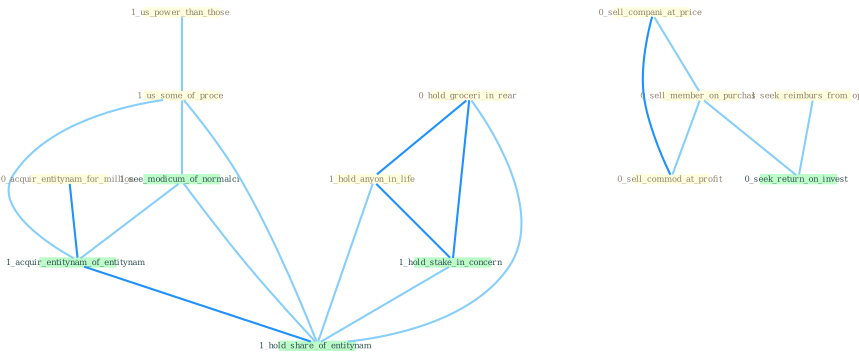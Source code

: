 Graph G{ 
    node
    [shape=polygon,style=filled,width=.5,height=.06,color="#BDFCC9",fixedsize=true,fontsize=4,
    fontcolor="#2f4f4f"];
    {node
    [color="#ffffe0", fontcolor="#8b7d6b"] "1_us_power_than_those " "1_us_some_of_proce " "0_sell_compani_at_price " "0_hold_groceri_in_rear " "1_seek_reimburs_from_oper " "0_sell_member_on_purchas " "0_sell_commod_at_profit " "0_acquir_entitynam_for_million " "1_hold_anyon_in_life "}
{node [color="#fff0f5", fontcolor="#b22222"]}
edge [color="#B0E2FF"];

	"1_us_power_than_those " -- "1_us_some_of_proce " [w="1", color="#87cefa" ];
	"1_us_some_of_proce " -- "1_see_modicum_of_normalci " [w="1", color="#87cefa" ];
	"1_us_some_of_proce " -- "1_acquir_entitynam_of_entitynam " [w="1", color="#87cefa" ];
	"1_us_some_of_proce " -- "1_hold_share_of_entitynam " [w="1", color="#87cefa" ];
	"0_sell_compani_at_price " -- "0_sell_member_on_purchas " [w="1", color="#87cefa" ];
	"0_sell_compani_at_price " -- "0_sell_commod_at_profit " [w="2", color="#1e90ff" , len=0.8];
	"0_hold_groceri_in_rear " -- "1_hold_anyon_in_life " [w="2", color="#1e90ff" , len=0.8];
	"0_hold_groceri_in_rear " -- "1_hold_stake_in_concern " [w="2", color="#1e90ff" , len=0.8];
	"0_hold_groceri_in_rear " -- "1_hold_share_of_entitynam " [w="1", color="#87cefa" ];
	"1_seek_reimburs_from_oper " -- "0_seek_return_on_invest " [w="1", color="#87cefa" ];
	"0_sell_member_on_purchas " -- "0_sell_commod_at_profit " [w="1", color="#87cefa" ];
	"0_sell_member_on_purchas " -- "0_seek_return_on_invest " [w="1", color="#87cefa" ];
	"0_acquir_entitynam_for_million " -- "1_acquir_entitynam_of_entitynam " [w="2", color="#1e90ff" , len=0.8];
	"1_hold_anyon_in_life " -- "1_hold_stake_in_concern " [w="2", color="#1e90ff" , len=0.8];
	"1_hold_anyon_in_life " -- "1_hold_share_of_entitynam " [w="1", color="#87cefa" ];
	"1_hold_stake_in_concern " -- "1_hold_share_of_entitynam " [w="1", color="#87cefa" ];
	"1_see_modicum_of_normalci " -- "1_acquir_entitynam_of_entitynam " [w="1", color="#87cefa" ];
	"1_see_modicum_of_normalci " -- "1_hold_share_of_entitynam " [w="1", color="#87cefa" ];
	"1_acquir_entitynam_of_entitynam " -- "1_hold_share_of_entitynam " [w="2", color="#1e90ff" , len=0.8];
}